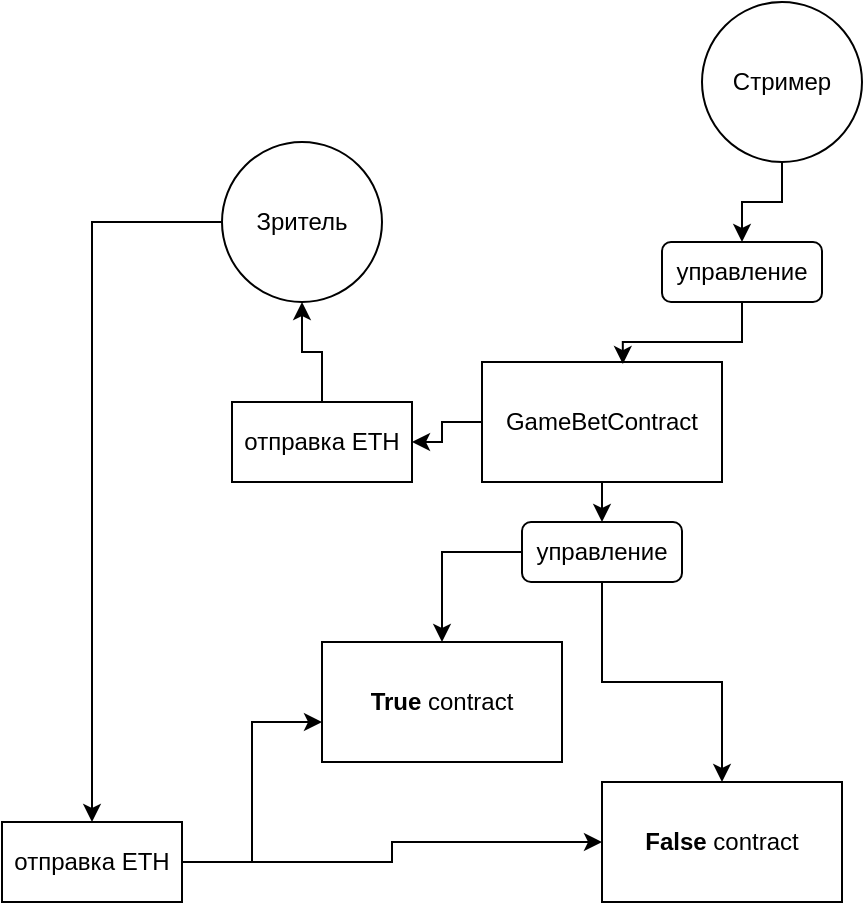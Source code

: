 <mxfile version="12.3.7" type="device" pages="1"><diagram id="R3FoCHG5QPgzeqwlWuFp" name="Страница 1"><mxGraphModel dx="813" dy="483" grid="1" gridSize="10" guides="1" tooltips="1" connect="1" arrows="1" fold="1" page="1" pageScale="1" pageWidth="827" pageHeight="1169" math="0" shadow="0"><root><mxCell id="0"/><mxCell id="1" parent="0"/><mxCell id="0d9-XEviu3mTspHMpBi5-19" style="edgeStyle=orthogonalEdgeStyle;rounded=0;orthogonalLoop=1;jettySize=auto;html=1;entryX=0.5;entryY=0;entryDx=0;entryDy=0;" edge="1" parent="1" source="0d9-XEviu3mTspHMpBi5-1" target="0d9-XEviu3mTspHMpBi5-18"><mxGeometry relative="1" as="geometry"/></mxCell><mxCell id="0d9-XEviu3mTspHMpBi5-1" value="Зритель" style="ellipse;whiteSpace=wrap;html=1;aspect=fixed;" vertex="1" parent="1"><mxGeometry x="130" y="150" width="80" height="80" as="geometry"/></mxCell><mxCell id="0d9-XEviu3mTspHMpBi5-8" style="edgeStyle=orthogonalEdgeStyle;rounded=0;orthogonalLoop=1;jettySize=auto;html=1;" edge="1" parent="1" source="0d9-XEviu3mTspHMpBi5-2" target="0d9-XEviu3mTspHMpBi5-7"><mxGeometry relative="1" as="geometry"/></mxCell><mxCell id="0d9-XEviu3mTspHMpBi5-2" value="Стример" style="ellipse;whiteSpace=wrap;html=1;aspect=fixed;" vertex="1" parent="1"><mxGeometry x="370" y="80" width="80" height="80" as="geometry"/></mxCell><mxCell id="0d9-XEviu3mTspHMpBi5-15" style="edgeStyle=orthogonalEdgeStyle;rounded=0;orthogonalLoop=1;jettySize=auto;html=1;exitX=0.5;exitY=1;exitDx=0;exitDy=0;entryX=0.5;entryY=0;entryDx=0;entryDy=0;" edge="1" parent="1" source="0d9-XEviu3mTspHMpBi5-3" target="0d9-XEviu3mTspHMpBi5-14"><mxGeometry relative="1" as="geometry"/></mxCell><mxCell id="0d9-XEviu3mTspHMpBi5-23" style="edgeStyle=orthogonalEdgeStyle;rounded=0;orthogonalLoop=1;jettySize=auto;html=1;" edge="1" parent="1" source="0d9-XEviu3mTspHMpBi5-3" target="0d9-XEviu3mTspHMpBi5-22"><mxGeometry relative="1" as="geometry"/></mxCell><mxCell id="0d9-XEviu3mTspHMpBi5-3" value="GameBetContract" style="rounded=0;whiteSpace=wrap;html=1;" vertex="1" parent="1"><mxGeometry x="260" y="260" width="120" height="60" as="geometry"/></mxCell><mxCell id="0d9-XEviu3mTspHMpBi5-9" style="edgeStyle=orthogonalEdgeStyle;rounded=0;orthogonalLoop=1;jettySize=auto;html=1;entryX=0.587;entryY=0.017;entryDx=0;entryDy=0;entryPerimeter=0;" edge="1" parent="1" source="0d9-XEviu3mTspHMpBi5-7" target="0d9-XEviu3mTspHMpBi5-3"><mxGeometry relative="1" as="geometry"/></mxCell><mxCell id="0d9-XEviu3mTspHMpBi5-7" value="управление" style="rounded=1;whiteSpace=wrap;html=1;" vertex="1" parent="1"><mxGeometry x="350" y="200" width="80" height="30" as="geometry"/></mxCell><mxCell id="0d9-XEviu3mTspHMpBi5-10" value="&lt;b&gt;True &lt;/b&gt;contract" style="rounded=0;whiteSpace=wrap;html=1;" vertex="1" parent="1"><mxGeometry x="180" y="400" width="120" height="60" as="geometry"/></mxCell><mxCell id="0d9-XEviu3mTspHMpBi5-11" value="&lt;b&gt;False&amp;nbsp;&lt;/b&gt;contract" style="rounded=0;whiteSpace=wrap;html=1;" vertex="1" parent="1"><mxGeometry x="320" y="470" width="120" height="60" as="geometry"/></mxCell><mxCell id="0d9-XEviu3mTspHMpBi5-16" style="edgeStyle=orthogonalEdgeStyle;rounded=0;orthogonalLoop=1;jettySize=auto;html=1;exitX=0;exitY=0.5;exitDx=0;exitDy=0;entryX=0.5;entryY=0;entryDx=0;entryDy=0;" edge="1" parent="1" source="0d9-XEviu3mTspHMpBi5-14" target="0d9-XEviu3mTspHMpBi5-10"><mxGeometry relative="1" as="geometry"/></mxCell><mxCell id="0d9-XEviu3mTspHMpBi5-17" style="edgeStyle=orthogonalEdgeStyle;rounded=0;orthogonalLoop=1;jettySize=auto;html=1;entryX=0.5;entryY=0;entryDx=0;entryDy=0;" edge="1" parent="1" source="0d9-XEviu3mTspHMpBi5-14" target="0d9-XEviu3mTspHMpBi5-11"><mxGeometry relative="1" as="geometry"><mxPoint x="390" y="390" as="targetPoint"/></mxGeometry></mxCell><mxCell id="0d9-XEviu3mTspHMpBi5-14" value="управление" style="rounded=1;whiteSpace=wrap;html=1;" vertex="1" parent="1"><mxGeometry x="280" y="340" width="80" height="30" as="geometry"/></mxCell><mxCell id="0d9-XEviu3mTspHMpBi5-20" style="edgeStyle=orthogonalEdgeStyle;rounded=0;orthogonalLoop=1;jettySize=auto;html=1;entryX=0;entryY=0.667;entryDx=0;entryDy=0;entryPerimeter=0;" edge="1" parent="1" source="0d9-XEviu3mTspHMpBi5-18" target="0d9-XEviu3mTspHMpBi5-10"><mxGeometry relative="1" as="geometry"/></mxCell><mxCell id="0d9-XEviu3mTspHMpBi5-21" style="edgeStyle=orthogonalEdgeStyle;rounded=0;orthogonalLoop=1;jettySize=auto;html=1;entryX=0;entryY=0.5;entryDx=0;entryDy=0;" edge="1" parent="1" source="0d9-XEviu3mTspHMpBi5-18" target="0d9-XEviu3mTspHMpBi5-11"><mxGeometry relative="1" as="geometry"/></mxCell><mxCell id="0d9-XEviu3mTspHMpBi5-18" value="отправка ETH" style="rounded=0;whiteSpace=wrap;html=1;" vertex="1" parent="1"><mxGeometry x="20" y="490" width="90" height="40" as="geometry"/></mxCell><mxCell id="0d9-XEviu3mTspHMpBi5-24" style="edgeStyle=orthogonalEdgeStyle;rounded=0;orthogonalLoop=1;jettySize=auto;html=1;entryX=0.5;entryY=1;entryDx=0;entryDy=0;" edge="1" parent="1" source="0d9-XEviu3mTspHMpBi5-22" target="0d9-XEviu3mTspHMpBi5-1"><mxGeometry relative="1" as="geometry"/></mxCell><mxCell id="0d9-XEviu3mTspHMpBi5-22" value="отправка ETH" style="rounded=0;whiteSpace=wrap;html=1;" vertex="1" parent="1"><mxGeometry x="135" y="280" width="90" height="40" as="geometry"/></mxCell></root></mxGraphModel></diagram></mxfile>
